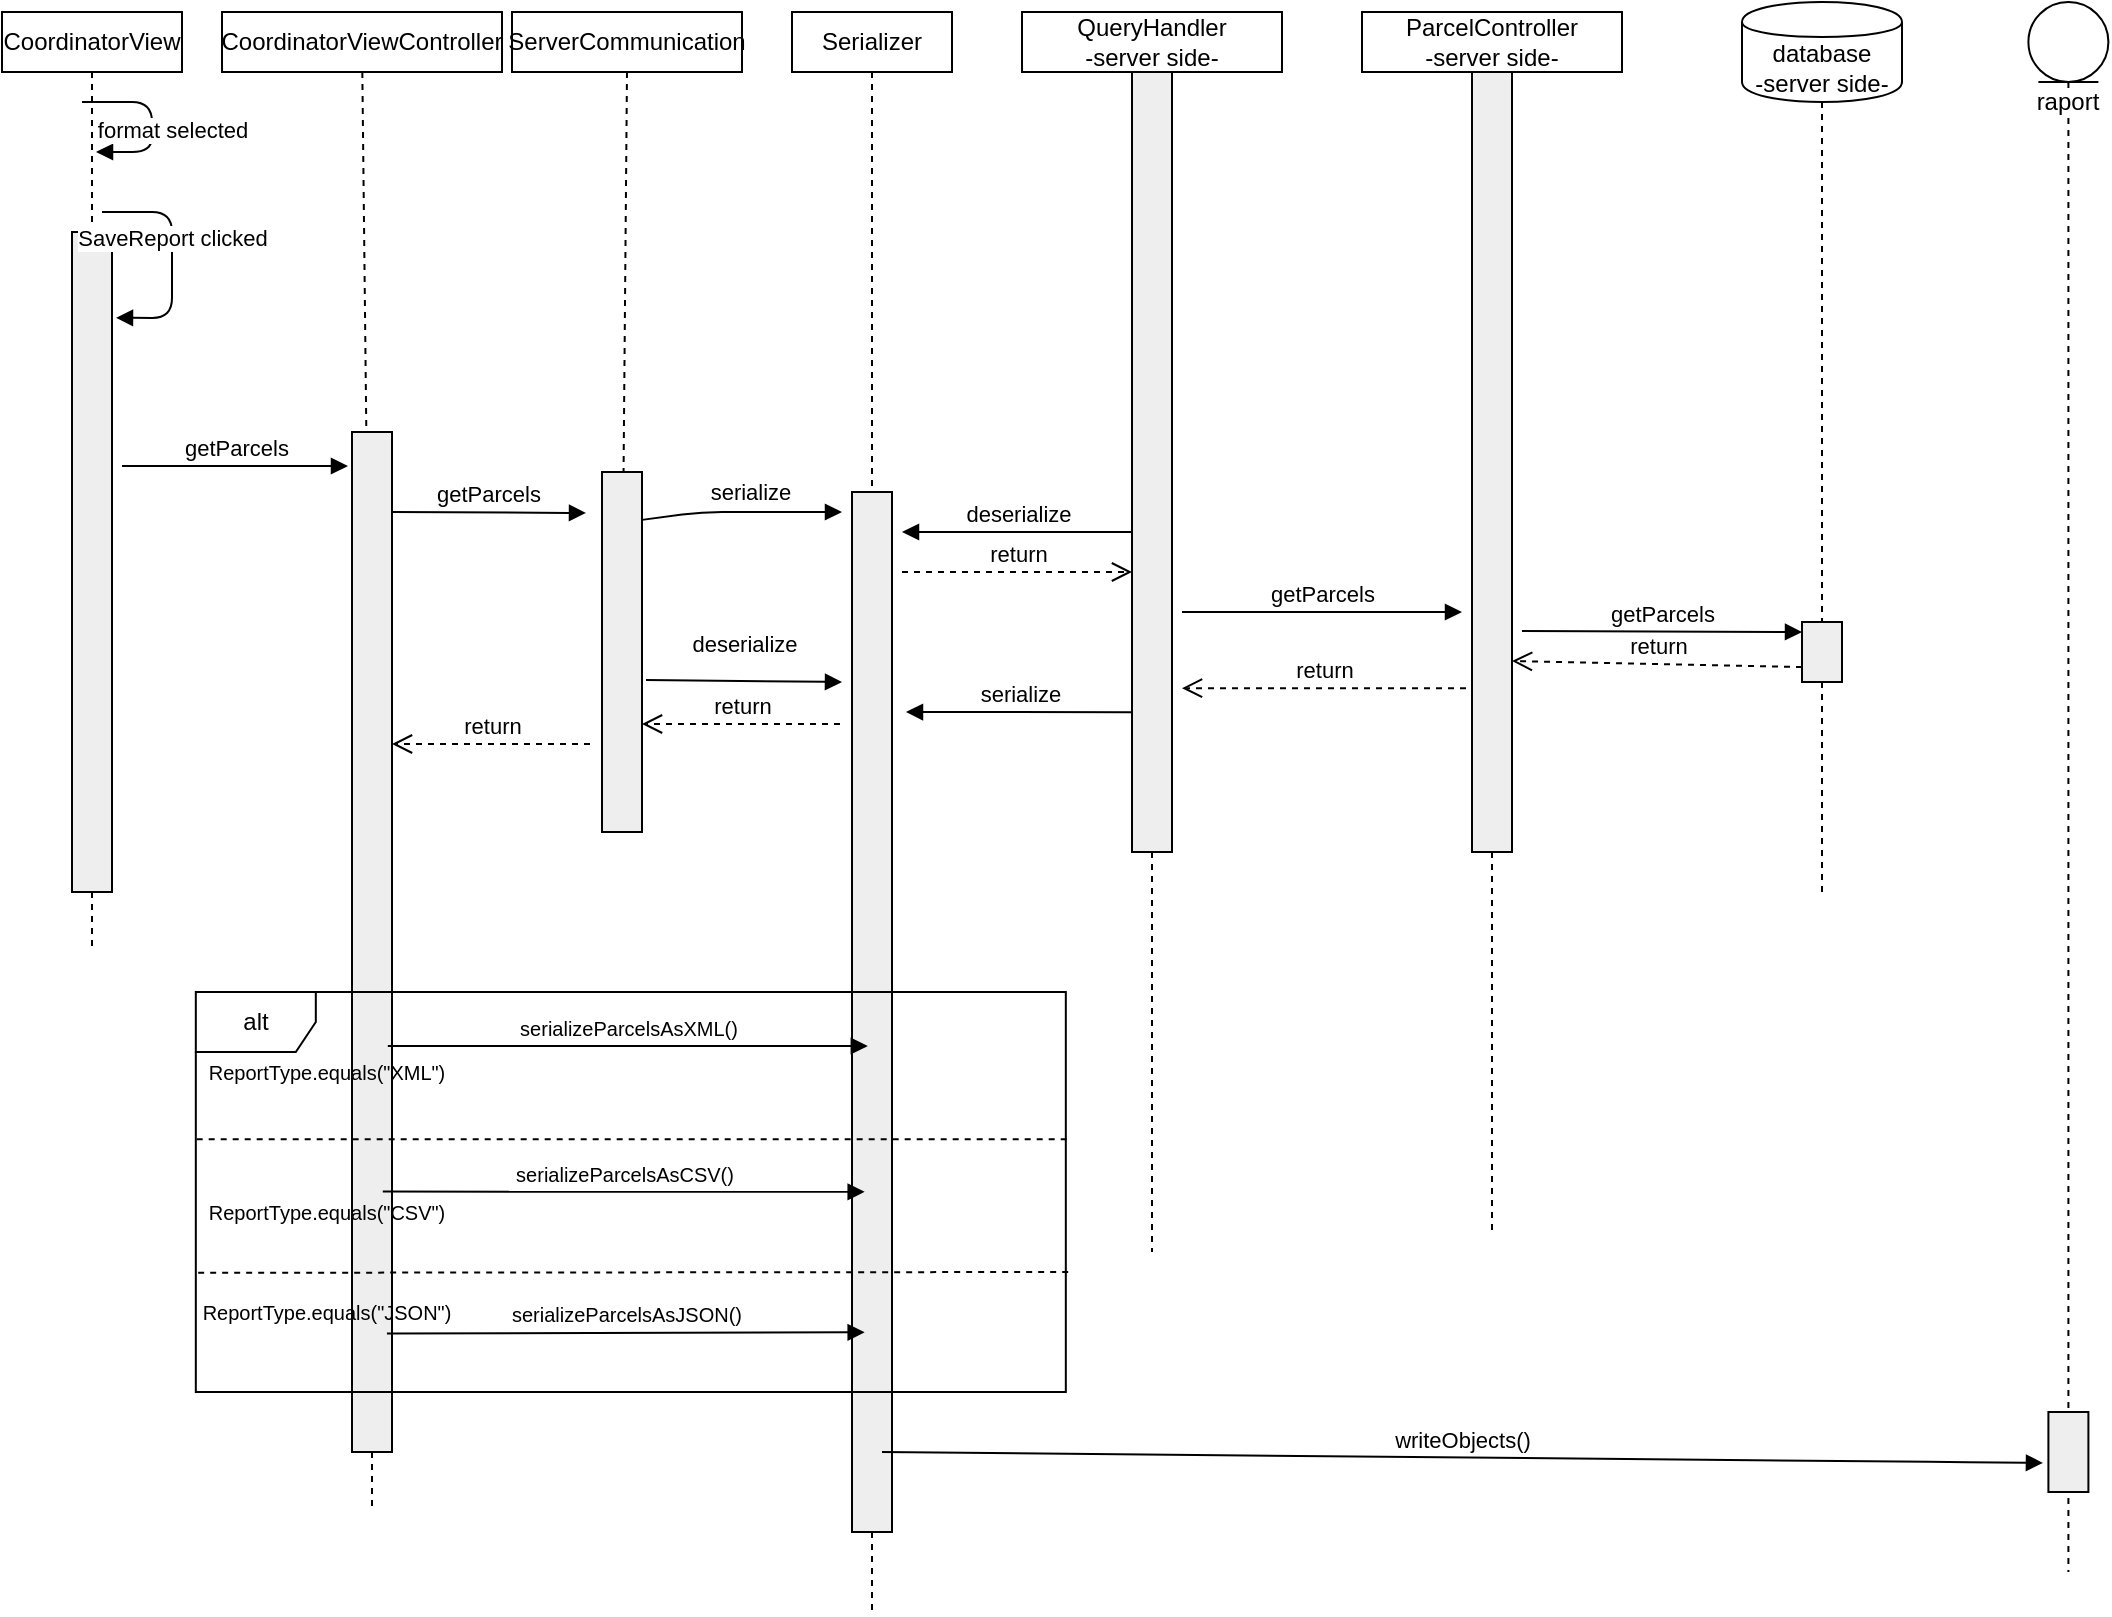 <mxfile version="13.0.3" type="device"><diagram id="jlmEHatR7OFTjcvyFHJQ" name="Page-1"><mxGraphModel dx="2176" dy="806" grid="1" gridSize="10" guides="1" tooltips="1" connect="1" arrows="1" fold="1" page="1" pageScale="1" pageWidth="850" pageHeight="1100" math="0" shadow="0"><root><mxCell id="0"/><mxCell id="1" parent="0"/><mxCell id="Qi8HrF6mY_pfpNBTO8mW-2" value="ParcelController&lt;br&gt;-server side-" style="shape=rect;html=1;whiteSpace=wrap;align=center;" parent="1" vertex="1"><mxGeometry x="640" y="50" width="130" height="30" as="geometry"/></mxCell><mxCell id="Qi8HrF6mY_pfpNBTO8mW-3" value="" style="edgeStyle=none;html=1;dashed=1;endArrow=none;align=center;verticalAlign=bottom;exitX=0.5;exitY=1;" parent="1" source="Qi8HrF6mY_pfpNBTO8mW-11" edge="1"><mxGeometry x="1" relative="1" as="geometry"><mxPoint x="705" y="660" as="targetPoint"/></mxGeometry></mxCell><mxCell id="Qi8HrF6mY_pfpNBTO8mW-6" value="CoordinatorView" style="shape=rect;html=1;whiteSpace=wrap;align=center;" parent="1" vertex="1"><mxGeometry x="-40" y="50" width="90" height="30" as="geometry"/></mxCell><mxCell id="Qi8HrF6mY_pfpNBTO8mW-7" value="" style="edgeStyle=none;html=1;dashed=1;endArrow=none;" parent="1" source="Qi8HrF6mY_pfpNBTO8mW-6" target="Qi8HrF6mY_pfpNBTO8mW-8" edge="1"><mxGeometry relative="1" as="geometry"/></mxCell><mxCell id="Qi8HrF6mY_pfpNBTO8mW-8" value="" style="shape=rect;html=1;fillColor=#eeeeee;" parent="1" vertex="1"><mxGeometry x="-5" y="160" width="20" height="330" as="geometry"/></mxCell><mxCell id="Qi8HrF6mY_pfpNBTO8mW-11" value="" style="shape=rect;html=1;fillColor=#eeeeee;" parent="1" vertex="1"><mxGeometry x="695" y="80" width="20" height="390" as="geometry"/></mxCell><mxCell id="Qi8HrF6mY_pfpNBTO8mW-12" value="" style="edgeStyle=none;html=1;dashed=1;endArrow=none;align=center;verticalAlign=bottom;exitX=0.5;exitY=1;" parent="1" source="Qi8HrF6mY_pfpNBTO8mW-2" target="Qi8HrF6mY_pfpNBTO8mW-11" edge="1"><mxGeometry x="1" relative="1" as="geometry"><mxPoint x="705" y="440" as="targetPoint"/><mxPoint x="705" y="80" as="sourcePoint"/></mxGeometry></mxCell><mxCell id="Qi8HrF6mY_pfpNBTO8mW-21" value="SaveReport clicked" style="html=1;verticalAlign=bottom;endArrow=block;entryX=1.1;entryY=0.13;entryDx=0;entryDy=0;entryPerimeter=0;" parent="1" edge="1" target="Qi8HrF6mY_pfpNBTO8mW-8"><mxGeometry x="-0.232" y="-11" width="80" relative="1" as="geometry"><mxPoint x="10" y="150" as="sourcePoint"/><mxPoint x="14" y="259" as="targetPoint"/><Array as="points"><mxPoint x="45" y="150"/><mxPoint x="45" y="203"/></Array><mxPoint x="11" y="12" as="offset"/></mxGeometry></mxCell><mxCell id="Qi8HrF6mY_pfpNBTO8mW-36" value="CoordinatorViewController" style="shape=rect;html=1;whiteSpace=wrap;align=center;" parent="1" vertex="1"><mxGeometry x="70" y="50" width="140" height="30" as="geometry"/></mxCell><mxCell id="Qi8HrF6mY_pfpNBTO8mW-37" value="" style="edgeStyle=none;html=1;dashed=1;endArrow=none;" parent="1" source="Qi8HrF6mY_pfpNBTO8mW-48" edge="1"><mxGeometry relative="1" as="geometry"><mxPoint x="145" y="800" as="targetPoint"/></mxGeometry></mxCell><mxCell id="Qi8HrF6mY_pfpNBTO8mW-47" value="getParcels" style="html=1;verticalAlign=bottom;endArrow=block;" parent="1" edge="1"><mxGeometry width="80" relative="1" as="geometry"><mxPoint x="20" y="277" as="sourcePoint"/><mxPoint x="133" y="277" as="targetPoint"/></mxGeometry></mxCell><mxCell id="Qi8HrF6mY_pfpNBTO8mW-48" value="" style="shape=rect;html=1;fillColor=#eeeeee;" parent="1" vertex="1"><mxGeometry x="135" y="260" width="20" height="510" as="geometry"/></mxCell><mxCell id="Qi8HrF6mY_pfpNBTO8mW-49" value="" style="edgeStyle=none;html=1;dashed=1;endArrow=none;" parent="1" source="Qi8HrF6mY_pfpNBTO8mW-36" target="Qi8HrF6mY_pfpNBTO8mW-48" edge="1"><mxGeometry relative="1" as="geometry"><mxPoint x="145" y="80" as="sourcePoint"/><mxPoint x="145" y="520" as="targetPoint"/></mxGeometry></mxCell><mxCell id="Qi8HrF6mY_pfpNBTO8mW-53" value="&lt;span style=&quot;font-size: 11px&quot;&gt;serialize&lt;/span&gt;" style="html=1;verticalAlign=bottom;endArrow=block;fontSize=9;exitX=1;exitY=0.133;exitDx=0;exitDy=0;exitPerimeter=0;" parent="1" source="Slct-kaifJYi2tJ0NlDO-2" edge="1"><mxGeometry x="0.085" y="1" width="80" relative="1" as="geometry"><mxPoint x="290" y="300" as="sourcePoint"/><mxPoint x="380" y="300" as="targetPoint"/><mxPoint as="offset"/><Array as="points"><mxPoint x="310" y="300"/></Array></mxGeometry></mxCell><mxCell id="Qi8HrF6mY_pfpNBTO8mW-62" value="" style="endArrow=none;dashed=1;html=1;fontSize=9;exitX=0.5;exitY=1;exitDx=0;exitDy=0;" parent="1" source="Qi8HrF6mY_pfpNBTO8mW-8" edge="1"><mxGeometry width="50" height="50" relative="1" as="geometry"><mxPoint x="100" y="480" as="sourcePoint"/><mxPoint x="5" y="520" as="targetPoint"/></mxGeometry></mxCell><mxCell id="_nopzLGP2yIgybImecs3-1" value="Serializer" style="shape=rect;html=1;whiteSpace=wrap;align=center;" parent="1" vertex="1"><mxGeometry x="355" y="50" width="80" height="30" as="geometry"/></mxCell><mxCell id="_nopzLGP2yIgybImecs3-2" value="" style="edgeStyle=none;html=1;dashed=1;endArrow=none;align=center;verticalAlign=bottom;exitX=0.5;exitY=1;" parent="1" source="_nopzLGP2yIgybImecs3-3" edge="1"><mxGeometry x="1" relative="1" as="geometry"><mxPoint x="395" y="510" as="targetPoint"/></mxGeometry></mxCell><mxCell id="_nopzLGP2yIgybImecs3-3" value="" style="shape=rect;html=1;fillColor=#eeeeee;" parent="1" vertex="1"><mxGeometry x="385" y="290" width="20" height="520" as="geometry"/></mxCell><mxCell id="_nopzLGP2yIgybImecs3-4" value="" style="edgeStyle=none;html=1;dashed=1;endArrow=none;align=center;verticalAlign=bottom;exitX=0.5;exitY=1;" parent="1" source="_nopzLGP2yIgybImecs3-1" target="_nopzLGP2yIgybImecs3-3" edge="1"><mxGeometry x="1" relative="1" as="geometry"><mxPoint x="395" y="440" as="targetPoint"/><mxPoint x="395" y="80" as="sourcePoint"/></mxGeometry></mxCell><mxCell id="_nopzLGP2yIgybImecs3-6" value="QueryHandler&lt;br&gt;-server side-" style="shape=rect;html=1;whiteSpace=wrap;align=center;" parent="1" vertex="1"><mxGeometry x="470" y="50" width="130" height="30" as="geometry"/></mxCell><mxCell id="_nopzLGP2yIgybImecs3-7" value="" style="edgeStyle=none;html=1;dashed=1;endArrow=none;align=center;verticalAlign=bottom;exitX=0.5;exitY=1;" parent="1" source="_nopzLGP2yIgybImecs3-8" edge="1"><mxGeometry x="1" relative="1" as="geometry"><mxPoint x="535" y="670" as="targetPoint"/></mxGeometry></mxCell><mxCell id="_nopzLGP2yIgybImecs3-8" value="" style="shape=rect;html=1;fillColor=#eeeeee;" parent="1" vertex="1"><mxGeometry x="525" y="80" width="20" height="390" as="geometry"/></mxCell><mxCell id="_nopzLGP2yIgybImecs3-9" value="" style="edgeStyle=none;html=1;dashed=1;endArrow=none;align=center;verticalAlign=bottom;exitX=0.5;exitY=1;" parent="1" source="_nopzLGP2yIgybImecs3-6" target="_nopzLGP2yIgybImecs3-8" edge="1"><mxGeometry x="1" relative="1" as="geometry"><mxPoint x="535" y="440" as="targetPoint"/><mxPoint x="535" y="80" as="sourcePoint"/></mxGeometry></mxCell><mxCell id="_nopzLGP2yIgybImecs3-10" value="database&lt;br&gt;-server side-&lt;br&gt;" style="shape=cylinder;whiteSpace=wrap;html=1;boundedLbl=1;backgroundOutline=1;" parent="1" vertex="1"><mxGeometry x="830" y="45" width="80" height="50" as="geometry"/></mxCell><mxCell id="_nopzLGP2yIgybImecs3-11" value="" style="edgeStyle=none;html=1;dashed=1;endArrow=none;align=center;verticalAlign=bottom;exitX=0.5;exitY=1;" parent="1" source="_nopzLGP2yIgybImecs3-12" edge="1"><mxGeometry x="1" relative="1" as="geometry"><mxPoint x="870" y="490" as="targetPoint"/></mxGeometry></mxCell><mxCell id="_nopzLGP2yIgybImecs3-12" value="" style="shape=rect;html=1;fillColor=#eeeeee;" parent="1" vertex="1"><mxGeometry x="860" y="355" width="20" height="30" as="geometry"/></mxCell><mxCell id="_nopzLGP2yIgybImecs3-13" value="" style="edgeStyle=none;html=1;dashed=1;endArrow=none;align=center;verticalAlign=bottom;" parent="1" target="_nopzLGP2yIgybImecs3-12" edge="1"><mxGeometry x="1" relative="1" as="geometry"><mxPoint x="870" y="440" as="targetPoint"/><mxPoint x="870" y="95" as="sourcePoint"/></mxGeometry></mxCell><mxCell id="_nopzLGP2yIgybImecs3-15" value="deserialize" style="html=1;verticalAlign=bottom;endArrow=block;" parent="1" edge="1"><mxGeometry width="80" relative="1" as="geometry"><mxPoint x="525" y="310" as="sourcePoint"/><mxPoint x="410" y="310" as="targetPoint"/></mxGeometry></mxCell><mxCell id="_nopzLGP2yIgybImecs3-16" value="return" style="html=1;verticalAlign=bottom;endArrow=open;dashed=1;endSize=8;" parent="1" edge="1"><mxGeometry relative="1" as="geometry"><mxPoint x="410" y="330" as="sourcePoint"/><mxPoint x="525" y="330" as="targetPoint"/></mxGeometry></mxCell><mxCell id="_nopzLGP2yIgybImecs3-17" value="getParcels" style="html=1;verticalAlign=bottom;endArrow=block;" parent="1" edge="1"><mxGeometry width="80" relative="1" as="geometry"><mxPoint x="550" y="350" as="sourcePoint"/><mxPoint x="690" y="350" as="targetPoint"/></mxGeometry></mxCell><mxCell id="_nopzLGP2yIgybImecs3-18" value="getParcels" style="html=1;verticalAlign=bottom;endArrow=block;entryX=0;entryY=0.167;entryDx=0;entryDy=0;entryPerimeter=0;" parent="1" target="_nopzLGP2yIgybImecs3-12" edge="1"><mxGeometry width="80" relative="1" as="geometry"><mxPoint x="720" y="359.5" as="sourcePoint"/><mxPoint x="850" y="360" as="targetPoint"/></mxGeometry></mxCell><mxCell id="_nopzLGP2yIgybImecs3-20" value="return" style="html=1;verticalAlign=bottom;endArrow=open;dashed=1;endSize=8;exitX=0;exitY=0.75;exitDx=0;exitDy=0;" parent="1" source="_nopzLGP2yIgybImecs3-12" edge="1"><mxGeometry relative="1" as="geometry"><mxPoint x="845" y="374.5" as="sourcePoint"/><mxPoint x="715" y="374.5" as="targetPoint"/></mxGeometry></mxCell><mxCell id="_nopzLGP2yIgybImecs3-21" value="return" style="html=1;verticalAlign=bottom;endArrow=open;dashed=1;endSize=8;entryX=1.25;entryY=0.79;entryDx=0;entryDy=0;entryPerimeter=0;exitX=-0.15;exitY=0.79;exitDx=0;exitDy=0;exitPerimeter=0;" parent="1" source="Qi8HrF6mY_pfpNBTO8mW-11" target="_nopzLGP2yIgybImecs3-8" edge="1"><mxGeometry relative="1" as="geometry"><mxPoint x="870" y="387.5" as="sourcePoint"/><mxPoint x="725" y="384.5" as="targetPoint"/></mxGeometry></mxCell><mxCell id="_nopzLGP2yIgybImecs3-22" value="serialize" style="html=1;verticalAlign=bottom;endArrow=block;exitX=-0.1;exitY=0.555;exitDx=0;exitDy=0;exitPerimeter=0;" parent="1" edge="1"><mxGeometry width="80" relative="1" as="geometry"><mxPoint x="525" y="400.1" as="sourcePoint"/><mxPoint x="412" y="400" as="targetPoint"/></mxGeometry></mxCell><mxCell id="_nopzLGP2yIgybImecs3-23" value="return" style="html=1;verticalAlign=bottom;endArrow=open;dashed=1;endSize=8;" parent="1" edge="1"><mxGeometry relative="1" as="geometry"><mxPoint x="379" y="406" as="sourcePoint"/><mxPoint x="280" y="406" as="targetPoint"/></mxGeometry></mxCell><mxCell id="_nopzLGP2yIgybImecs3-24" value="deserialize" style="html=1;verticalAlign=bottom;endArrow=block;exitX=1.1;exitY=0.578;exitDx=0;exitDy=0;exitPerimeter=0;" parent="1" source="Slct-kaifJYi2tJ0NlDO-2" edge="1"><mxGeometry y="10" width="80" relative="1" as="geometry"><mxPoint x="290" y="385" as="sourcePoint"/><mxPoint x="380" y="385" as="targetPoint"/><mxPoint as="offset"/></mxGeometry></mxCell><mxCell id="Slct-kaifJYi2tJ0NlDO-1" value="ServerCommunication" style="shape=rect;html=1;whiteSpace=wrap;align=center;" parent="1" vertex="1"><mxGeometry x="215" y="50" width="115" height="30" as="geometry"/></mxCell><mxCell id="Slct-kaifJYi2tJ0NlDO-2" value="" style="shape=rect;html=1;fillColor=#eeeeee;" parent="1" vertex="1"><mxGeometry x="260" y="280" width="20" height="180" as="geometry"/></mxCell><mxCell id="Slct-kaifJYi2tJ0NlDO-3" value="" style="edgeStyle=none;html=1;dashed=1;endArrow=none;align=center;verticalAlign=bottom;exitX=0.5;exitY=1;" parent="1" source="Slct-kaifJYi2tJ0NlDO-1" target="Slct-kaifJYi2tJ0NlDO-2" edge="1"><mxGeometry x="1" relative="1" as="geometry"><mxPoint x="545" y="440" as="targetPoint"/><mxPoint x="545" y="80" as="sourcePoint"/></mxGeometry></mxCell><mxCell id="Slct-kaifJYi2tJ0NlDO-4" value="return" style="html=1;verticalAlign=bottom;endArrow=open;dashed=1;endSize=8;" parent="1" edge="1"><mxGeometry relative="1" as="geometry"><mxPoint x="254" y="416" as="sourcePoint"/><mxPoint x="155" y="416" as="targetPoint"/></mxGeometry></mxCell><mxCell id="Slct-kaifJYi2tJ0NlDO-5" value="getParcels" style="html=1;verticalAlign=bottom;endArrow=block;entryX=-0.1;entryY=0.076;entryDx=0;entryDy=0;entryPerimeter=0;" parent="1" edge="1"><mxGeometry width="80" relative="1" as="geometry"><mxPoint x="155" y="300" as="sourcePoint"/><mxPoint x="252" y="300.48" as="targetPoint"/></mxGeometry></mxCell><mxCell id="V06QppIOVHT3bFO3Zvtx-4" value="format selected" style="html=1;verticalAlign=bottom;endArrow=block;" edge="1" parent="1"><mxGeometry x="-0.232" y="-11" width="80" relative="1" as="geometry"><mxPoint y="95" as="sourcePoint"/><mxPoint x="7" y="120" as="targetPoint"/><Array as="points"><mxPoint x="35" y="95"/><mxPoint x="35" y="120"/></Array><mxPoint x="11" y="12" as="offset"/></mxGeometry></mxCell><mxCell id="V06QppIOVHT3bFO3Zvtx-12" value="alt" style="shape=umlFrame;whiteSpace=wrap;html=1;" vertex="1" parent="1"><mxGeometry x="56.91" y="540" width="435" height="200" as="geometry"/></mxCell><mxCell id="V06QppIOVHT3bFO3Zvtx-13" value="ReportType.equals(&quot;XML&quot;)" style="text;html=1;align=center;verticalAlign=middle;resizable=0;points=[];autosize=1;fontSize=10;" vertex="1" parent="1"><mxGeometry x="56.91" y="570" width="130" height="20" as="geometry"/></mxCell><mxCell id="V06QppIOVHT3bFO3Zvtx-14" value="ReportType.equals(&quot;CSV&quot;)" style="text;html=1;align=center;verticalAlign=middle;resizable=0;points=[];autosize=1;fontSize=10;" vertex="1" parent="1"><mxGeometry x="56.91" y="640" width="130" height="20" as="geometry"/></mxCell><mxCell id="V06QppIOVHT3bFO3Zvtx-15" value="ReportType.equals(&quot;JSON&quot;)" style="text;html=1;align=center;verticalAlign=middle;resizable=0;points=[];autosize=1;fontSize=10;" vertex="1" parent="1"><mxGeometry x="51.91" y="690" width="140" height="20" as="geometry"/></mxCell><mxCell id="V06QppIOVHT3bFO3Zvtx-16" value="" style="endArrow=none;dashed=1;html=1;fontSize=10;exitX=1.001;exitY=0.368;exitDx=0;exitDy=0;exitPerimeter=0;entryX=0.001;entryY=0.368;entryDx=0;entryDy=0;entryPerimeter=0;" edge="1" parent="1" source="V06QppIOVHT3bFO3Zvtx-12" target="V06QppIOVHT3bFO3Zvtx-12"><mxGeometry width="50" height="50" relative="1" as="geometry"><mxPoint x="316.91" y="490" as="sourcePoint"/><mxPoint x="144.91" y="614" as="targetPoint"/></mxGeometry></mxCell><mxCell id="V06QppIOVHT3bFO3Zvtx-17" value="" style="endArrow=none;dashed=1;html=1;fontSize=10;exitX=1.001;exitY=0.368;exitDx=0;exitDy=0;exitPerimeter=0;entryX=-0.004;entryY=0.702;entryDx=0;entryDy=0;entryPerimeter=0;" edge="1" parent="1" target="V06QppIOVHT3bFO3Zvtx-12"><mxGeometry width="50" height="50" relative="1" as="geometry"><mxPoint x="493.085" y="680" as="sourcePoint"/><mxPoint x="145.74" y="680.4" as="targetPoint"/></mxGeometry></mxCell><mxCell id="V06QppIOVHT3bFO3Zvtx-18" value="serializeParcelsAsXML()" style="html=1;verticalAlign=bottom;endArrow=block;fontSize=10;" edge="1" parent="1"><mxGeometry width="80" relative="1" as="geometry"><mxPoint x="152.91" y="567" as="sourcePoint"/><mxPoint x="392.91" y="567" as="targetPoint"/><Array as="points"/></mxGeometry></mxCell><mxCell id="V06QppIOVHT3bFO3Zvtx-19" value="serializeParcelsAsCSV()" style="html=1;verticalAlign=bottom;endArrow=block;fontSize=10;entryX=-0.029;entryY=0.397;entryDx=0;entryDy=0;entryPerimeter=0;exitX=0.719;exitY=-0.01;exitDx=0;exitDy=0;exitPerimeter=0;" edge="1" parent="1" source="V06QppIOVHT3bFO3Zvtx-14"><mxGeometry width="80" relative="1" as="geometry"><mxPoint x="291.91" y="639.52" as="sourcePoint"/><mxPoint x="391.33" y="639.89" as="targetPoint"/></mxGeometry></mxCell><mxCell id="V06QppIOVHT3bFO3Zvtx-20" value="serializeParcelsAsJSON()" style="html=1;verticalAlign=bottom;endArrow=block;fontSize=10;entryX=-0.029;entryY=0.397;entryDx=0;entryDy=0;entryPerimeter=0;exitX=1.028;exitY=0.852;exitDx=0;exitDy=0;exitPerimeter=0;" edge="1" parent="1"><mxGeometry width="80" relative="1" as="geometry"><mxPoint x="152.47" y="710.8" as="sourcePoint"/><mxPoint x="391.33" y="710.13" as="targetPoint"/></mxGeometry></mxCell><mxCell id="V06QppIOVHT3bFO3Zvtx-21" value="raport" style="shape=umlLifeline;participant=umlEntity;perimeter=lifelinePerimeter;whiteSpace=wrap;html=1;container=1;collapsible=0;recursiveResize=0;verticalAlign=top;spacingTop=36;labelBackgroundColor=#ffffff;outlineConnect=0;" vertex="1" parent="1"><mxGeometry x="973.2" y="45" width="40" height="785" as="geometry"/></mxCell><mxCell id="V06QppIOVHT3bFO3Zvtx-22" value="writeObjects()" style="html=1;verticalAlign=bottom;endArrow=block;entryX=-0.136;entryY=0.637;entryDx=0;entryDy=0;entryPerimeter=0;" edge="1" parent="1" target="V06QppIOVHT3bFO3Zvtx-23"><mxGeometry width="80" relative="1" as="geometry"><mxPoint x="400" y="770" as="sourcePoint"/><mxPoint x="983.2" y="558" as="targetPoint"/><Array as="points"><mxPoint x="933.2" y="775"/></Array></mxGeometry></mxCell><mxCell id="V06QppIOVHT3bFO3Zvtx-23" value="" style="shape=rect;html=1;fillColor=#eeeeee;" vertex="1" parent="1"><mxGeometry x="983.2" y="750" width="20" height="40" as="geometry"/></mxCell><mxCell id="V06QppIOVHT3bFO3Zvtx-24" value="" style="edgeStyle=none;html=1;dashed=1;endArrow=none;exitX=0.5;exitY=1;exitDx=0;exitDy=0;" edge="1" parent="1" source="_nopzLGP2yIgybImecs3-3"><mxGeometry relative="1" as="geometry"><mxPoint x="395" y="850" as="targetPoint"/><mxPoint x="155" y="780" as="sourcePoint"/></mxGeometry></mxCell></root></mxGraphModel></diagram></mxfile>